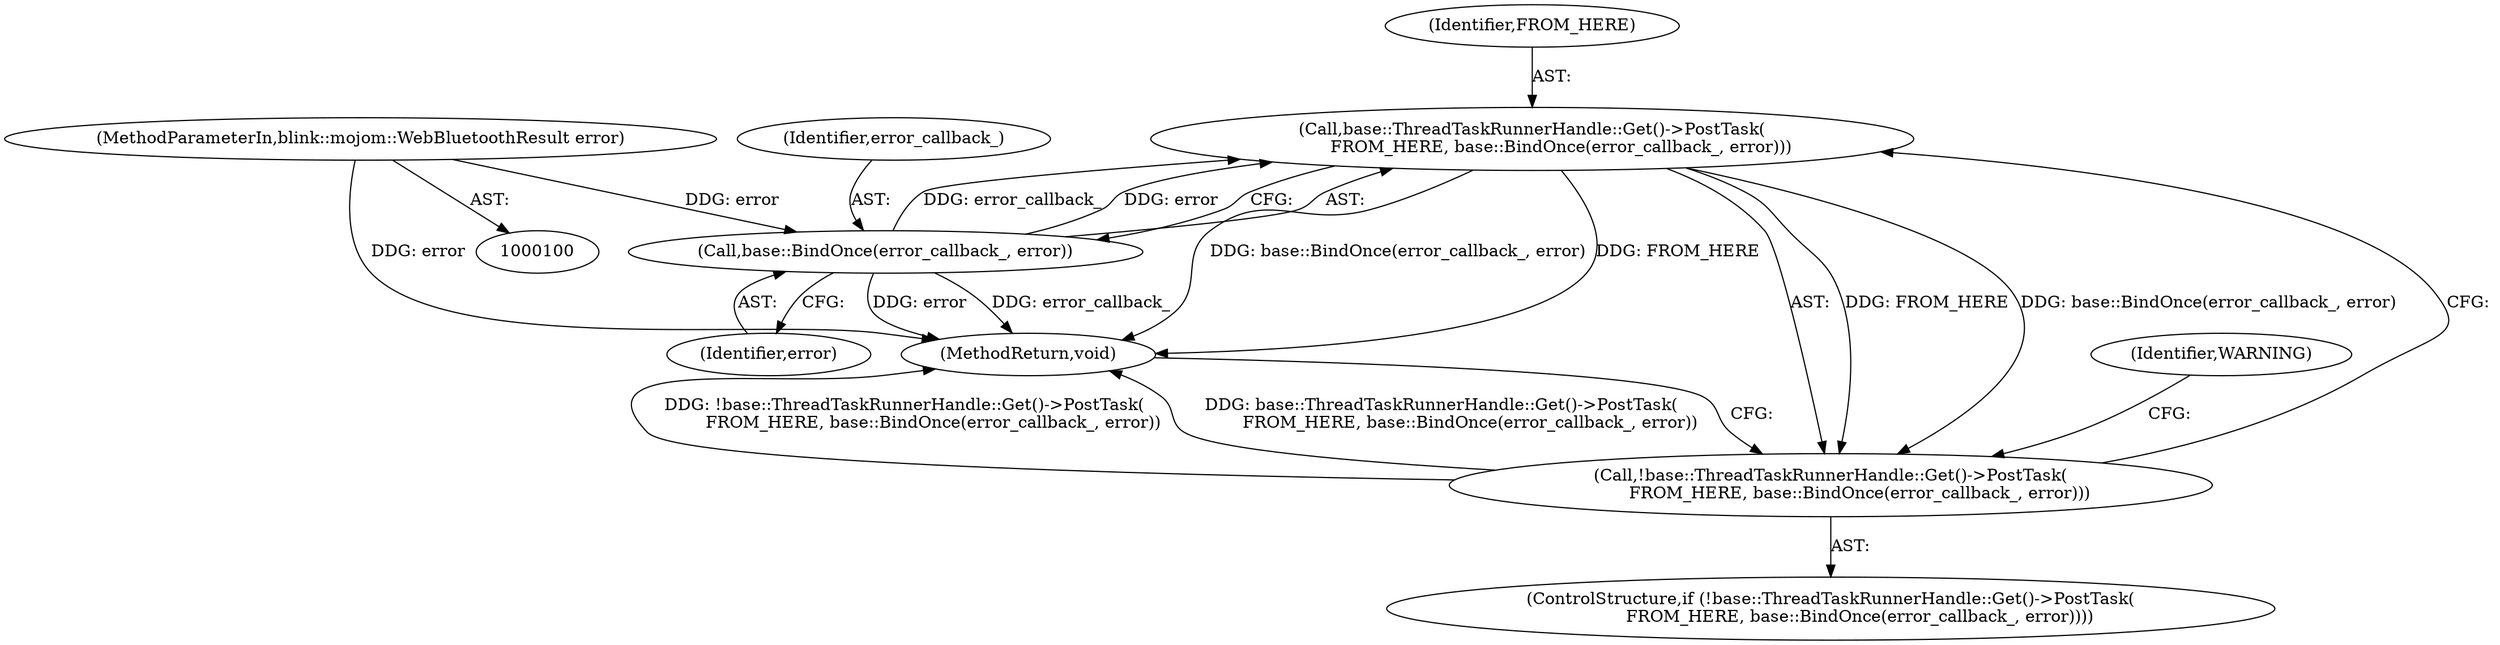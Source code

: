 digraph "1_Chrome_62154472bd2c43e1790dd1bd8a527c1db9118d88_1@API" {
"1000105" [label="(Call,base::ThreadTaskRunnerHandle::Get()->PostTask(\n           FROM_HERE, base::BindOnce(error_callback_, error)))"];
"1000107" [label="(Call,base::BindOnce(error_callback_, error))"];
"1000101" [label="(MethodParameterIn,blink::mojom::WebBluetoothResult error)"];
"1000104" [label="(Call,!base::ThreadTaskRunnerHandle::Get()->PostTask(\n           FROM_HERE, base::BindOnce(error_callback_, error)))"];
"1000108" [label="(Identifier,error_callback_)"];
"1000115" [label="(MethodReturn,void)"];
"1000104" [label="(Call,!base::ThreadTaskRunnerHandle::Get()->PostTask(\n           FROM_HERE, base::BindOnce(error_callback_, error)))"];
"1000103" [label="(ControlStructure,if (!base::ThreadTaskRunnerHandle::Get()->PostTask(\n           FROM_HERE, base::BindOnce(error_callback_, error))))"];
"1000109" [label="(Identifier,error)"];
"1000101" [label="(MethodParameterIn,blink::mojom::WebBluetoothResult error)"];
"1000113" [label="(Identifier,WARNING)"];
"1000105" [label="(Call,base::ThreadTaskRunnerHandle::Get()->PostTask(\n           FROM_HERE, base::BindOnce(error_callback_, error)))"];
"1000106" [label="(Identifier,FROM_HERE)"];
"1000107" [label="(Call,base::BindOnce(error_callback_, error))"];
"1000105" -> "1000104"  [label="AST: "];
"1000105" -> "1000107"  [label="CFG: "];
"1000106" -> "1000105"  [label="AST: "];
"1000107" -> "1000105"  [label="AST: "];
"1000104" -> "1000105"  [label="CFG: "];
"1000105" -> "1000115"  [label="DDG: base::BindOnce(error_callback_, error)"];
"1000105" -> "1000115"  [label="DDG: FROM_HERE"];
"1000105" -> "1000104"  [label="DDG: FROM_HERE"];
"1000105" -> "1000104"  [label="DDG: base::BindOnce(error_callback_, error)"];
"1000107" -> "1000105"  [label="DDG: error_callback_"];
"1000107" -> "1000105"  [label="DDG: error"];
"1000107" -> "1000109"  [label="CFG: "];
"1000108" -> "1000107"  [label="AST: "];
"1000109" -> "1000107"  [label="AST: "];
"1000107" -> "1000115"  [label="DDG: error_callback_"];
"1000107" -> "1000115"  [label="DDG: error"];
"1000101" -> "1000107"  [label="DDG: error"];
"1000101" -> "1000100"  [label="AST: "];
"1000101" -> "1000115"  [label="DDG: error"];
"1000104" -> "1000103"  [label="AST: "];
"1000113" -> "1000104"  [label="CFG: "];
"1000115" -> "1000104"  [label="CFG: "];
"1000104" -> "1000115"  [label="DDG: !base::ThreadTaskRunnerHandle::Get()->PostTask(\n           FROM_HERE, base::BindOnce(error_callback_, error))"];
"1000104" -> "1000115"  [label="DDG: base::ThreadTaskRunnerHandle::Get()->PostTask(\n           FROM_HERE, base::BindOnce(error_callback_, error))"];
}
